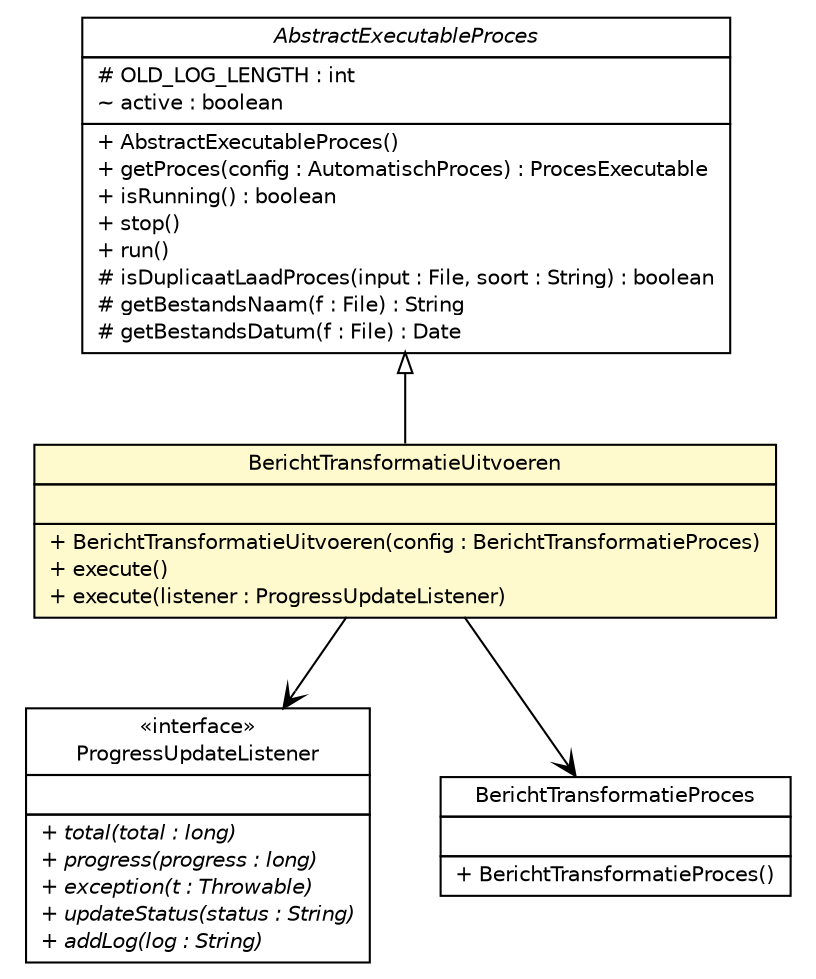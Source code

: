 #!/usr/local/bin/dot
#
# Class diagram 
# Generated by UMLGraph version R5_6-24-gf6e263 (http://www.umlgraph.org/)
#

digraph G {
	edge [fontname="Helvetica",fontsize=10,labelfontname="Helvetica",labelfontsize=10];
	node [fontname="Helvetica",fontsize=10,shape=plaintext];
	nodesep=0.25;
	ranksep=0.5;
	// nl.b3p.brmo.service.scanner.AbstractExecutableProces
	c1000 [label=<<table title="nl.b3p.brmo.service.scanner.AbstractExecutableProces" border="0" cellborder="1" cellspacing="0" cellpadding="2" port="p" href="./AbstractExecutableProces.html">
		<tr><td><table border="0" cellspacing="0" cellpadding="1">
<tr><td align="center" balign="center"><font face="Helvetica-Oblique"> AbstractExecutableProces </font></td></tr>
		</table></td></tr>
		<tr><td><table border="0" cellspacing="0" cellpadding="1">
<tr><td align="left" balign="left"> # OLD_LOG_LENGTH : int </td></tr>
<tr><td align="left" balign="left"> ~ active : boolean </td></tr>
		</table></td></tr>
		<tr><td><table border="0" cellspacing="0" cellpadding="1">
<tr><td align="left" balign="left"> + AbstractExecutableProces() </td></tr>
<tr><td align="left" balign="left"> + getProces(config : AutomatischProces) : ProcesExecutable </td></tr>
<tr><td align="left" balign="left"> + isRunning() : boolean </td></tr>
<tr><td align="left" balign="left"> + stop() </td></tr>
<tr><td align="left" balign="left"> + run() </td></tr>
<tr><td align="left" balign="left"> # isDuplicaatLaadProces(input : File, soort : String) : boolean </td></tr>
<tr><td align="left" balign="left"> # getBestandsNaam(f : File) : String </td></tr>
<tr><td align="left" balign="left"> # getBestandsDatum(f : File) : Date </td></tr>
		</table></td></tr>
		</table>>, URL="./AbstractExecutableProces.html", fontname="Helvetica", fontcolor="black", fontsize=10.0];
	// nl.b3p.brmo.service.scanner.ProgressUpdateListener
	c1002 [label=<<table title="nl.b3p.brmo.service.scanner.ProgressUpdateListener" border="0" cellborder="1" cellspacing="0" cellpadding="2" port="p" href="./ProgressUpdateListener.html">
		<tr><td><table border="0" cellspacing="0" cellpadding="1">
<tr><td align="center" balign="center"> &#171;interface&#187; </td></tr>
<tr><td align="center" balign="center"> ProgressUpdateListener </td></tr>
		</table></td></tr>
		<tr><td><table border="0" cellspacing="0" cellpadding="1">
<tr><td align="left" balign="left">  </td></tr>
		</table></td></tr>
		<tr><td><table border="0" cellspacing="0" cellpadding="1">
<tr><td align="left" balign="left"><font face="Helvetica-Oblique" point-size="10.0"> + total(total : long) </font></td></tr>
<tr><td align="left" balign="left"><font face="Helvetica-Oblique" point-size="10.0"> + progress(progress : long) </font></td></tr>
<tr><td align="left" balign="left"><font face="Helvetica-Oblique" point-size="10.0"> + exception(t : Throwable) </font></td></tr>
<tr><td align="left" balign="left"><font face="Helvetica-Oblique" point-size="10.0"> + updateStatus(status : String) </font></td></tr>
<tr><td align="left" balign="left"><font face="Helvetica-Oblique" point-size="10.0"> + addLog(log : String) </font></td></tr>
		</table></td></tr>
		</table>>, URL="./ProgressUpdateListener.html", fontname="Helvetica", fontcolor="black", fontsize=10.0];
	// nl.b3p.brmo.service.scanner.BerichtTransformatieUitvoeren
	c1009 [label=<<table title="nl.b3p.brmo.service.scanner.BerichtTransformatieUitvoeren" border="0" cellborder="1" cellspacing="0" cellpadding="2" port="p" bgcolor="lemonChiffon" href="./BerichtTransformatieUitvoeren.html">
		<tr><td><table border="0" cellspacing="0" cellpadding="1">
<tr><td align="center" balign="center"> BerichtTransformatieUitvoeren </td></tr>
		</table></td></tr>
		<tr><td><table border="0" cellspacing="0" cellpadding="1">
<tr><td align="left" balign="left">  </td></tr>
		</table></td></tr>
		<tr><td><table border="0" cellspacing="0" cellpadding="1">
<tr><td align="left" balign="left"> + BerichtTransformatieUitvoeren(config : BerichtTransformatieProces) </td></tr>
<tr><td align="left" balign="left"> + execute() </td></tr>
<tr><td align="left" balign="left"> + execute(listener : ProgressUpdateListener) </td></tr>
		</table></td></tr>
		</table>>, URL="./BerichtTransformatieUitvoeren.html", fontname="Helvetica", fontcolor="black", fontsize=10.0];
	//nl.b3p.brmo.service.scanner.BerichtTransformatieUitvoeren extends nl.b3p.brmo.service.scanner.AbstractExecutableProces
	c1000:p -> c1009:p [dir=back,arrowtail=empty];
	// nl.b3p.brmo.service.scanner.BerichtTransformatieUitvoeren NAVASSOC nl.b3p.brmo.persistence.staging.BerichtTransformatieProces
	c1009:p -> c1016:p [taillabel="", label="", headlabel="", fontname="Helvetica", fontcolor="black", fontsize=10.0, color="black", arrowhead=open];
	// nl.b3p.brmo.service.scanner.BerichtTransformatieUitvoeren NAVASSOC nl.b3p.brmo.service.scanner.ProgressUpdateListener
	c1009:p -> c1002:p [taillabel="", label="", headlabel="", fontname="Helvetica", fontcolor="black", fontsize=10.0, color="black", arrowhead=open];
	// nl.b3p.brmo.persistence.staging.BerichtTransformatieProces
	c1016 [label=<<table title="nl.b3p.brmo.persistence.staging.BerichtTransformatieProces" border="0" cellborder="1" cellspacing="0" cellpadding="2" port="p">
		<tr><td><table border="0" cellspacing="0" cellpadding="1">
<tr><td align="center" balign="center"> BerichtTransformatieProces </td></tr>
		</table></td></tr>
		<tr><td><table border="0" cellspacing="0" cellpadding="1">
<tr><td align="left" balign="left">  </td></tr>
		</table></td></tr>
		<tr><td><table border="0" cellspacing="0" cellpadding="1">
<tr><td align="left" balign="left"> + BerichtTransformatieProces() </td></tr>
		</table></td></tr>
		</table>>, URL="null", fontname="Helvetica", fontcolor="black", fontsize=10.0];
}


